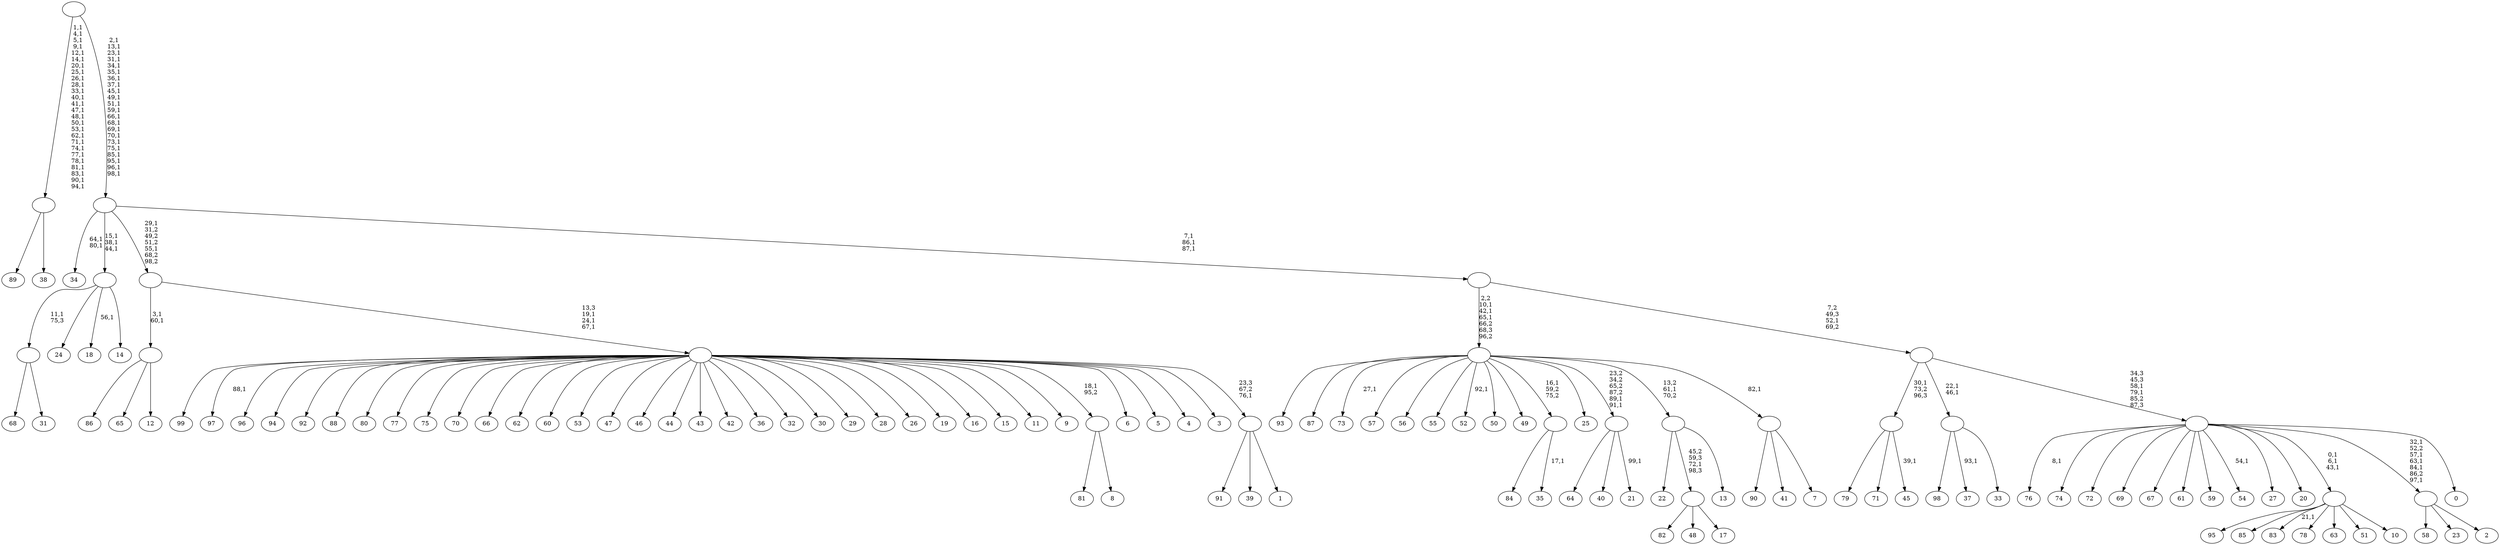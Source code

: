 digraph T {
	200 [label="99"]
	199 [label="98"]
	198 [label="97"]
	196 [label="96"]
	195 [label="95"]
	194 [label="94"]
	193 [label="93"]
	192 [label="92"]
	191 [label="91"]
	190 [label="90"]
	189 [label="89"]
	188 [label="88"]
	187 [label="87"]
	186 [label="86"]
	185 [label="85"]
	184 [label="84"]
	183 [label="83"]
	181 [label="82"]
	180 [label="81"]
	179 [label="80"]
	178 [label="79"]
	177 [label="78"]
	176 [label="77"]
	175 [label="76"]
	173 [label="75"]
	172 [label="74"]
	171 [label="73"]
	169 [label="72"]
	168 [label="71"]
	167 [label="70"]
	166 [label="69"]
	165 [label="68"]
	164 [label="67"]
	163 [label="66"]
	162 [label="65"]
	161 [label="64"]
	160 [label="63"]
	159 [label="62"]
	158 [label="61"]
	157 [label="60"]
	156 [label="59"]
	155 [label="58"]
	154 [label="57"]
	153 [label="56"]
	152 [label="55"]
	151 [label="54"]
	149 [label="53"]
	148 [label="52"]
	146 [label="51"]
	145 [label="50"]
	144 [label="49"]
	143 [label="48"]
	142 [label="47"]
	141 [label="46"]
	140 [label="45"]
	138 [label=""]
	137 [label="44"]
	136 [label="43"]
	135 [label="42"]
	134 [label="41"]
	133 [label="40"]
	132 [label="39"]
	131 [label="38"]
	130 [label=""]
	104 [label="37"]
	102 [label="36"]
	101 [label="35"]
	99 [label=""]
	98 [label="34"]
	95 [label="33"]
	94 [label=""]
	92 [label="32"]
	91 [label="31"]
	90 [label=""]
	89 [label="30"]
	88 [label="29"]
	87 [label="28"]
	86 [label="27"]
	85 [label="26"]
	84 [label="25"]
	83 [label="24"]
	82 [label="23"]
	81 [label="22"]
	80 [label="21"]
	78 [label=""]
	76 [label="20"]
	75 [label="19"]
	74 [label="18"]
	72 [label="17"]
	71 [label=""]
	70 [label="16"]
	69 [label="15"]
	68 [label="14"]
	67 [label=""]
	64 [label="13"]
	63 [label=""]
	62 [label="12"]
	61 [label=""]
	59 [label="11"]
	58 [label="10"]
	57 [label=""]
	54 [label="9"]
	53 [label="8"]
	52 [label=""]
	51 [label="7"]
	50 [label=""]
	49 [label=""]
	46 [label="6"]
	45 [label="5"]
	44 [label="4"]
	43 [label="3"]
	42 [label="2"]
	41 [label=""]
	36 [label="1"]
	35 [label=""]
	34 [label=""]
	31 [label=""]
	29 [label="0"]
	28 [label=""]
	26 [label=""]
	25 [label=""]
	22 [label=""]
	0 [label=""]
	138 -> 140 [label="39,1"]
	138 -> 178 [label=""]
	138 -> 168 [label=""]
	130 -> 189 [label=""]
	130 -> 131 [label=""]
	99 -> 101 [label="17,1"]
	99 -> 184 [label=""]
	94 -> 104 [label="93,1"]
	94 -> 199 [label=""]
	94 -> 95 [label=""]
	90 -> 165 [label=""]
	90 -> 91 [label=""]
	78 -> 80 [label="99,1"]
	78 -> 161 [label=""]
	78 -> 133 [label=""]
	71 -> 181 [label=""]
	71 -> 143 [label=""]
	71 -> 72 [label=""]
	67 -> 74 [label="56,1"]
	67 -> 90 [label="11,1\n75,3"]
	67 -> 83 [label=""]
	67 -> 68 [label=""]
	63 -> 81 [label=""]
	63 -> 71 [label="45,2\n59,3\n72,1\n98,3"]
	63 -> 64 [label=""]
	61 -> 186 [label=""]
	61 -> 162 [label=""]
	61 -> 62 [label=""]
	57 -> 183 [label="21,1"]
	57 -> 195 [label=""]
	57 -> 185 [label=""]
	57 -> 177 [label=""]
	57 -> 160 [label=""]
	57 -> 146 [label=""]
	57 -> 58 [label=""]
	52 -> 180 [label=""]
	52 -> 53 [label=""]
	50 -> 190 [label=""]
	50 -> 134 [label=""]
	50 -> 51 [label=""]
	49 -> 78 [label="23,2\n34,2\n65,2\n87,2\n89,1\n91,1"]
	49 -> 148 [label="92,1"]
	49 -> 171 [label="27,1"]
	49 -> 193 [label=""]
	49 -> 187 [label=""]
	49 -> 154 [label=""]
	49 -> 153 [label=""]
	49 -> 152 [label=""]
	49 -> 145 [label=""]
	49 -> 144 [label=""]
	49 -> 99 [label="16,1\n59,2\n75,2"]
	49 -> 84 [label=""]
	49 -> 63 [label="13,2\n61,1\n70,2"]
	49 -> 50 [label="82,1"]
	41 -> 155 [label=""]
	41 -> 82 [label=""]
	41 -> 42 [label=""]
	35 -> 191 [label=""]
	35 -> 132 [label=""]
	35 -> 36 [label=""]
	34 -> 198 [label="88,1"]
	34 -> 200 [label=""]
	34 -> 196 [label=""]
	34 -> 194 [label=""]
	34 -> 192 [label=""]
	34 -> 188 [label=""]
	34 -> 179 [label=""]
	34 -> 176 [label=""]
	34 -> 173 [label=""]
	34 -> 167 [label=""]
	34 -> 163 [label=""]
	34 -> 159 [label=""]
	34 -> 157 [label=""]
	34 -> 149 [label=""]
	34 -> 142 [label=""]
	34 -> 141 [label=""]
	34 -> 137 [label=""]
	34 -> 136 [label=""]
	34 -> 135 [label=""]
	34 -> 102 [label=""]
	34 -> 92 [label=""]
	34 -> 89 [label=""]
	34 -> 88 [label=""]
	34 -> 87 [label=""]
	34 -> 85 [label=""]
	34 -> 75 [label=""]
	34 -> 70 [label=""]
	34 -> 69 [label=""]
	34 -> 59 [label=""]
	34 -> 54 [label=""]
	34 -> 52 [label="18,1\n95,2"]
	34 -> 46 [label=""]
	34 -> 45 [label=""]
	34 -> 44 [label=""]
	34 -> 43 [label=""]
	34 -> 35 [label="23,3\n67,2\n76,1"]
	31 -> 34 [label="13,3\n19,1\n24,1\n67,1"]
	31 -> 61 [label="3,1\n60,1"]
	28 -> 41 [label="32,1\n52,2\n57,1\n63,1\n84,1\n86,2\n97,1"]
	28 -> 57 [label="0,1\n6,1\n43,1"]
	28 -> 151 [label="54,1"]
	28 -> 175 [label="8,1"]
	28 -> 172 [label=""]
	28 -> 169 [label=""]
	28 -> 166 [label=""]
	28 -> 164 [label=""]
	28 -> 158 [label=""]
	28 -> 156 [label=""]
	28 -> 86 [label=""]
	28 -> 76 [label=""]
	28 -> 29 [label=""]
	26 -> 28 [label="34,3\n45,3\n58,1\n79,1\n85,2\n87,3"]
	26 -> 94 [label="22,1\n46,1"]
	26 -> 138 [label="30,1\n73,2\n96,3"]
	25 -> 49 [label="2,2\n10,1\n42,1\n65,1\n66,2\n68,3\n96,2"]
	25 -> 26 [label="7,2\n49,3\n52,1\n69,2"]
	22 -> 25 [label="7,1\n86,1\n87,1"]
	22 -> 31 [label="29,1\n31,2\n49,2\n51,2\n55,1\n68,2\n98,2"]
	22 -> 67 [label="15,1\n38,1\n44,1"]
	22 -> 98 [label="64,1\n80,1"]
	0 -> 22 [label="2,1\n13,1\n23,1\n31,1\n34,1\n35,1\n36,1\n37,1\n45,1\n49,1\n51,1\n59,1\n66,1\n68,1\n69,1\n70,1\n73,1\n75,1\n85,1\n95,1\n96,1\n98,1"]
	0 -> 130 [label="1,1\n4,1\n5,1\n9,1\n12,1\n14,1\n20,1\n25,1\n26,1\n28,1\n33,1\n40,1\n41,1\n47,1\n48,1\n50,1\n53,1\n62,1\n71,1\n74,1\n77,1\n78,1\n81,1\n83,1\n90,1\n94,1"]
}
